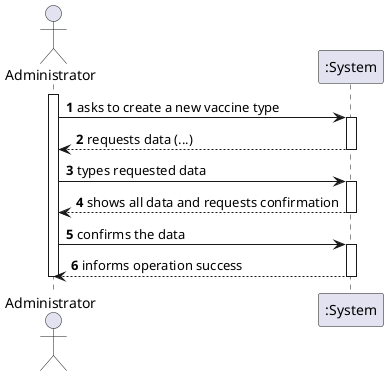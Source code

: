 @startuml
autonumber
actor "Administrator" as Admin

activate Admin
Admin -> ":System" : asks to create a new vaccine type
activate ":System"
":System" --> Admin : requests data (...)
deactivate ":System"

Admin -> ":System" : types requested data
activate ":System"
":System" --> Admin : shows all data and requests confirmation
deactivate ":System"

Admin -> ":System" : confirms the data
activate ":System"
":System" --> Admin : informs operation success
deactivate ":System"

deactivate Admin

@enduml
